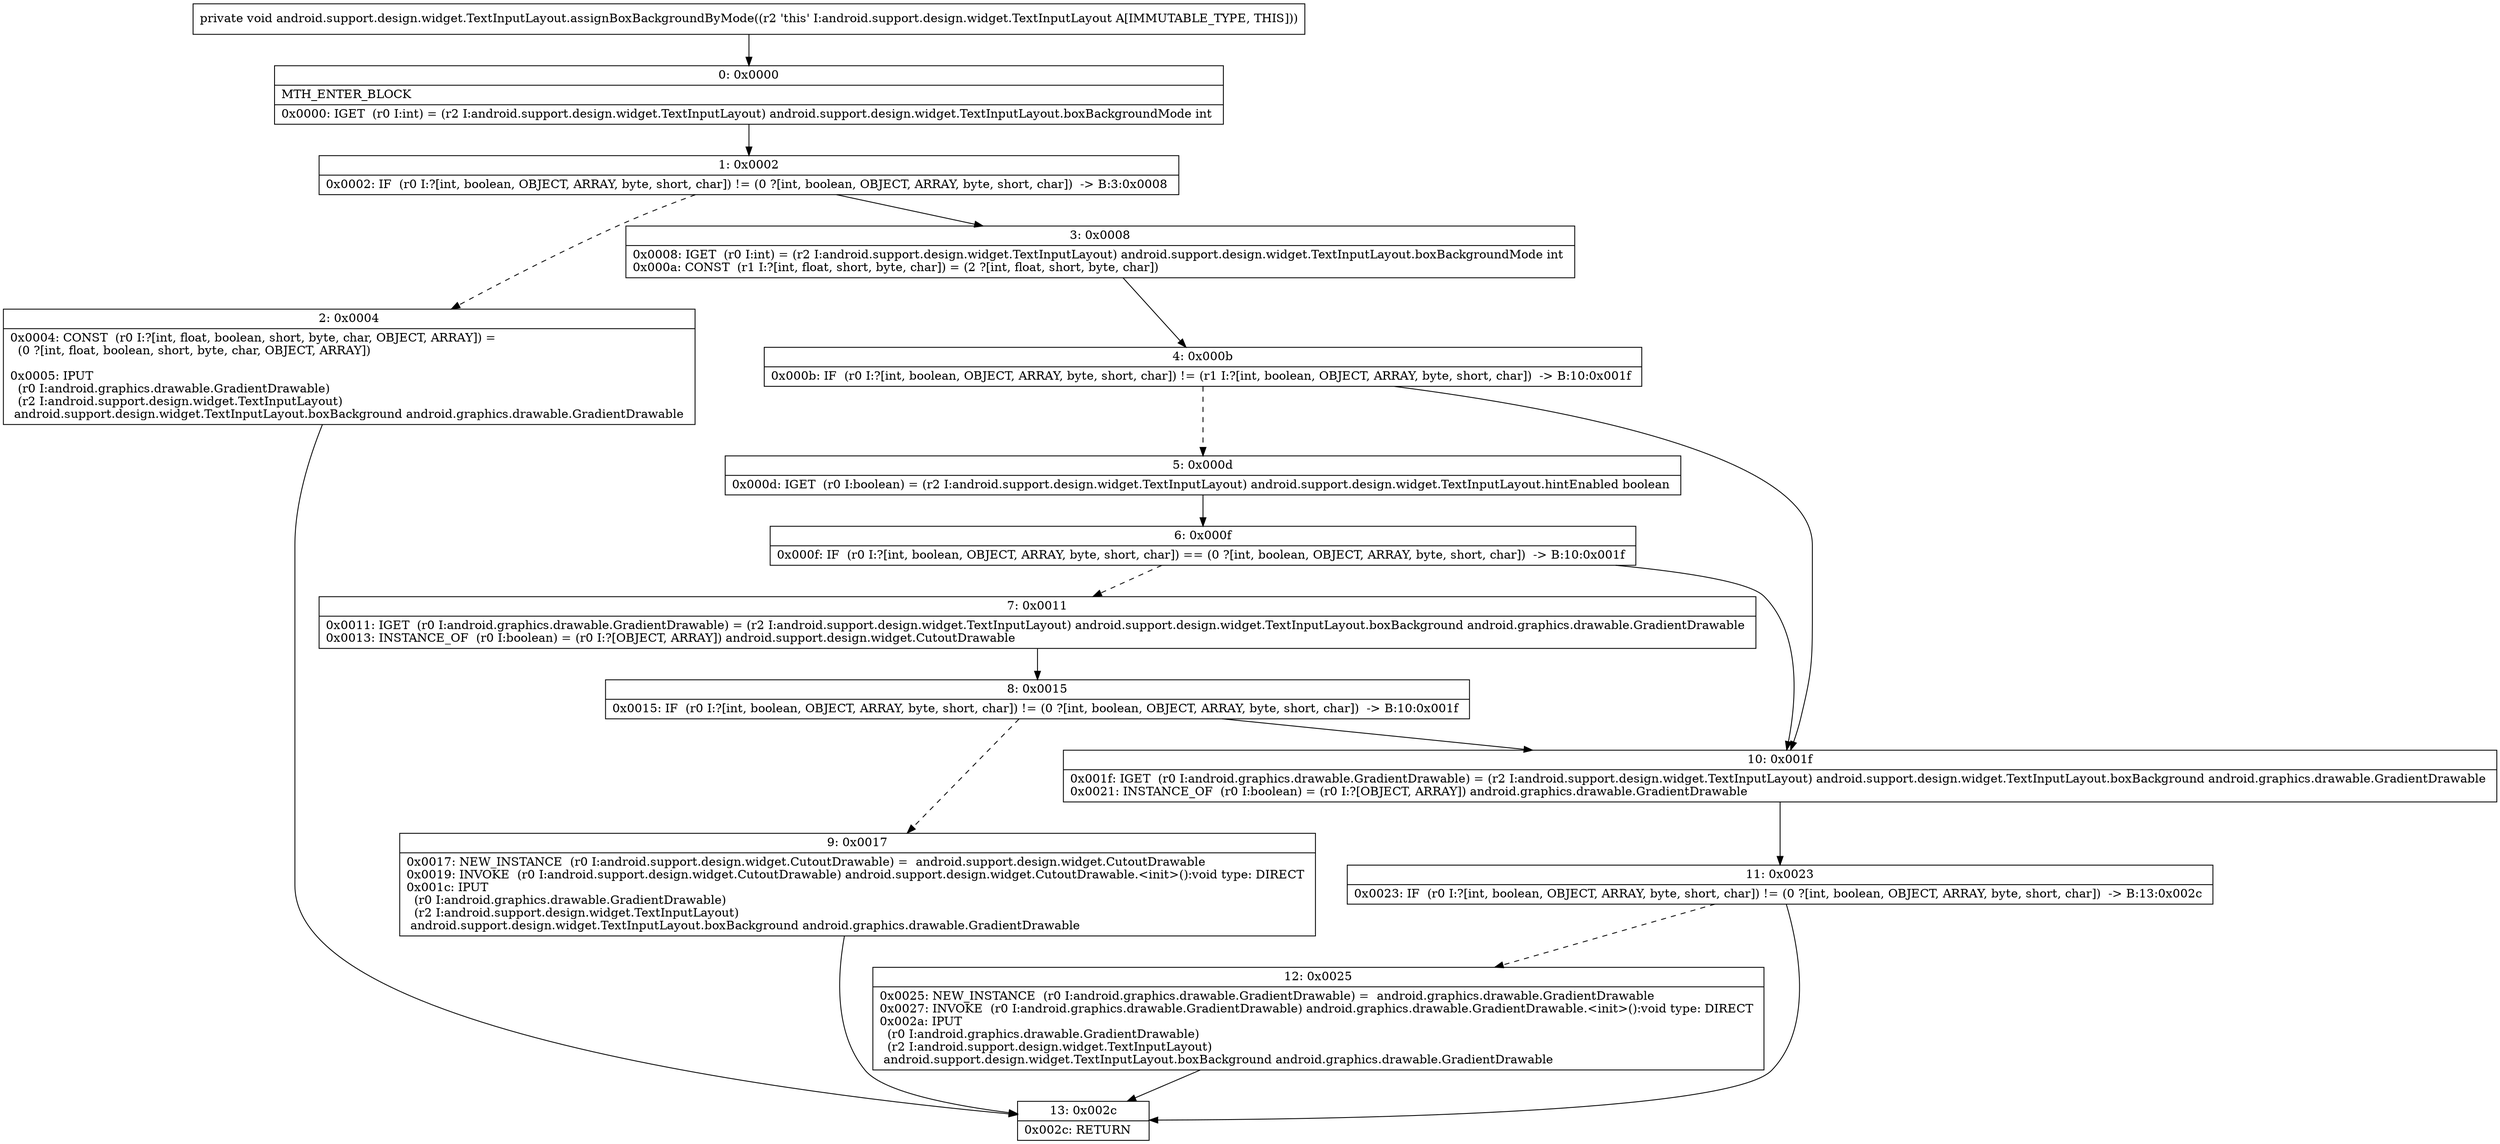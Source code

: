 digraph "CFG forandroid.support.design.widget.TextInputLayout.assignBoxBackgroundByMode()V" {
Node_0 [shape=record,label="{0\:\ 0x0000|MTH_ENTER_BLOCK\l|0x0000: IGET  (r0 I:int) = (r2 I:android.support.design.widget.TextInputLayout) android.support.design.widget.TextInputLayout.boxBackgroundMode int \l}"];
Node_1 [shape=record,label="{1\:\ 0x0002|0x0002: IF  (r0 I:?[int, boolean, OBJECT, ARRAY, byte, short, char]) != (0 ?[int, boolean, OBJECT, ARRAY, byte, short, char])  \-\> B:3:0x0008 \l}"];
Node_2 [shape=record,label="{2\:\ 0x0004|0x0004: CONST  (r0 I:?[int, float, boolean, short, byte, char, OBJECT, ARRAY]) = \l  (0 ?[int, float, boolean, short, byte, char, OBJECT, ARRAY])\l \l0x0005: IPUT  \l  (r0 I:android.graphics.drawable.GradientDrawable)\l  (r2 I:android.support.design.widget.TextInputLayout)\l android.support.design.widget.TextInputLayout.boxBackground android.graphics.drawable.GradientDrawable \l}"];
Node_3 [shape=record,label="{3\:\ 0x0008|0x0008: IGET  (r0 I:int) = (r2 I:android.support.design.widget.TextInputLayout) android.support.design.widget.TextInputLayout.boxBackgroundMode int \l0x000a: CONST  (r1 I:?[int, float, short, byte, char]) = (2 ?[int, float, short, byte, char]) \l}"];
Node_4 [shape=record,label="{4\:\ 0x000b|0x000b: IF  (r0 I:?[int, boolean, OBJECT, ARRAY, byte, short, char]) != (r1 I:?[int, boolean, OBJECT, ARRAY, byte, short, char])  \-\> B:10:0x001f \l}"];
Node_5 [shape=record,label="{5\:\ 0x000d|0x000d: IGET  (r0 I:boolean) = (r2 I:android.support.design.widget.TextInputLayout) android.support.design.widget.TextInputLayout.hintEnabled boolean \l}"];
Node_6 [shape=record,label="{6\:\ 0x000f|0x000f: IF  (r0 I:?[int, boolean, OBJECT, ARRAY, byte, short, char]) == (0 ?[int, boolean, OBJECT, ARRAY, byte, short, char])  \-\> B:10:0x001f \l}"];
Node_7 [shape=record,label="{7\:\ 0x0011|0x0011: IGET  (r0 I:android.graphics.drawable.GradientDrawable) = (r2 I:android.support.design.widget.TextInputLayout) android.support.design.widget.TextInputLayout.boxBackground android.graphics.drawable.GradientDrawable \l0x0013: INSTANCE_OF  (r0 I:boolean) = (r0 I:?[OBJECT, ARRAY]) android.support.design.widget.CutoutDrawable \l}"];
Node_8 [shape=record,label="{8\:\ 0x0015|0x0015: IF  (r0 I:?[int, boolean, OBJECT, ARRAY, byte, short, char]) != (0 ?[int, boolean, OBJECT, ARRAY, byte, short, char])  \-\> B:10:0x001f \l}"];
Node_9 [shape=record,label="{9\:\ 0x0017|0x0017: NEW_INSTANCE  (r0 I:android.support.design.widget.CutoutDrawable) =  android.support.design.widget.CutoutDrawable \l0x0019: INVOKE  (r0 I:android.support.design.widget.CutoutDrawable) android.support.design.widget.CutoutDrawable.\<init\>():void type: DIRECT \l0x001c: IPUT  \l  (r0 I:android.graphics.drawable.GradientDrawable)\l  (r2 I:android.support.design.widget.TextInputLayout)\l android.support.design.widget.TextInputLayout.boxBackground android.graphics.drawable.GradientDrawable \l}"];
Node_10 [shape=record,label="{10\:\ 0x001f|0x001f: IGET  (r0 I:android.graphics.drawable.GradientDrawable) = (r2 I:android.support.design.widget.TextInputLayout) android.support.design.widget.TextInputLayout.boxBackground android.graphics.drawable.GradientDrawable \l0x0021: INSTANCE_OF  (r0 I:boolean) = (r0 I:?[OBJECT, ARRAY]) android.graphics.drawable.GradientDrawable \l}"];
Node_11 [shape=record,label="{11\:\ 0x0023|0x0023: IF  (r0 I:?[int, boolean, OBJECT, ARRAY, byte, short, char]) != (0 ?[int, boolean, OBJECT, ARRAY, byte, short, char])  \-\> B:13:0x002c \l}"];
Node_12 [shape=record,label="{12\:\ 0x0025|0x0025: NEW_INSTANCE  (r0 I:android.graphics.drawable.GradientDrawable) =  android.graphics.drawable.GradientDrawable \l0x0027: INVOKE  (r0 I:android.graphics.drawable.GradientDrawable) android.graphics.drawable.GradientDrawable.\<init\>():void type: DIRECT \l0x002a: IPUT  \l  (r0 I:android.graphics.drawable.GradientDrawable)\l  (r2 I:android.support.design.widget.TextInputLayout)\l android.support.design.widget.TextInputLayout.boxBackground android.graphics.drawable.GradientDrawable \l}"];
Node_13 [shape=record,label="{13\:\ 0x002c|0x002c: RETURN   \l}"];
MethodNode[shape=record,label="{private void android.support.design.widget.TextInputLayout.assignBoxBackgroundByMode((r2 'this' I:android.support.design.widget.TextInputLayout A[IMMUTABLE_TYPE, THIS])) }"];
MethodNode -> Node_0;
Node_0 -> Node_1;
Node_1 -> Node_2[style=dashed];
Node_1 -> Node_3;
Node_2 -> Node_13;
Node_3 -> Node_4;
Node_4 -> Node_5[style=dashed];
Node_4 -> Node_10;
Node_5 -> Node_6;
Node_6 -> Node_7[style=dashed];
Node_6 -> Node_10;
Node_7 -> Node_8;
Node_8 -> Node_9[style=dashed];
Node_8 -> Node_10;
Node_9 -> Node_13;
Node_10 -> Node_11;
Node_11 -> Node_12[style=dashed];
Node_11 -> Node_13;
Node_12 -> Node_13;
}

